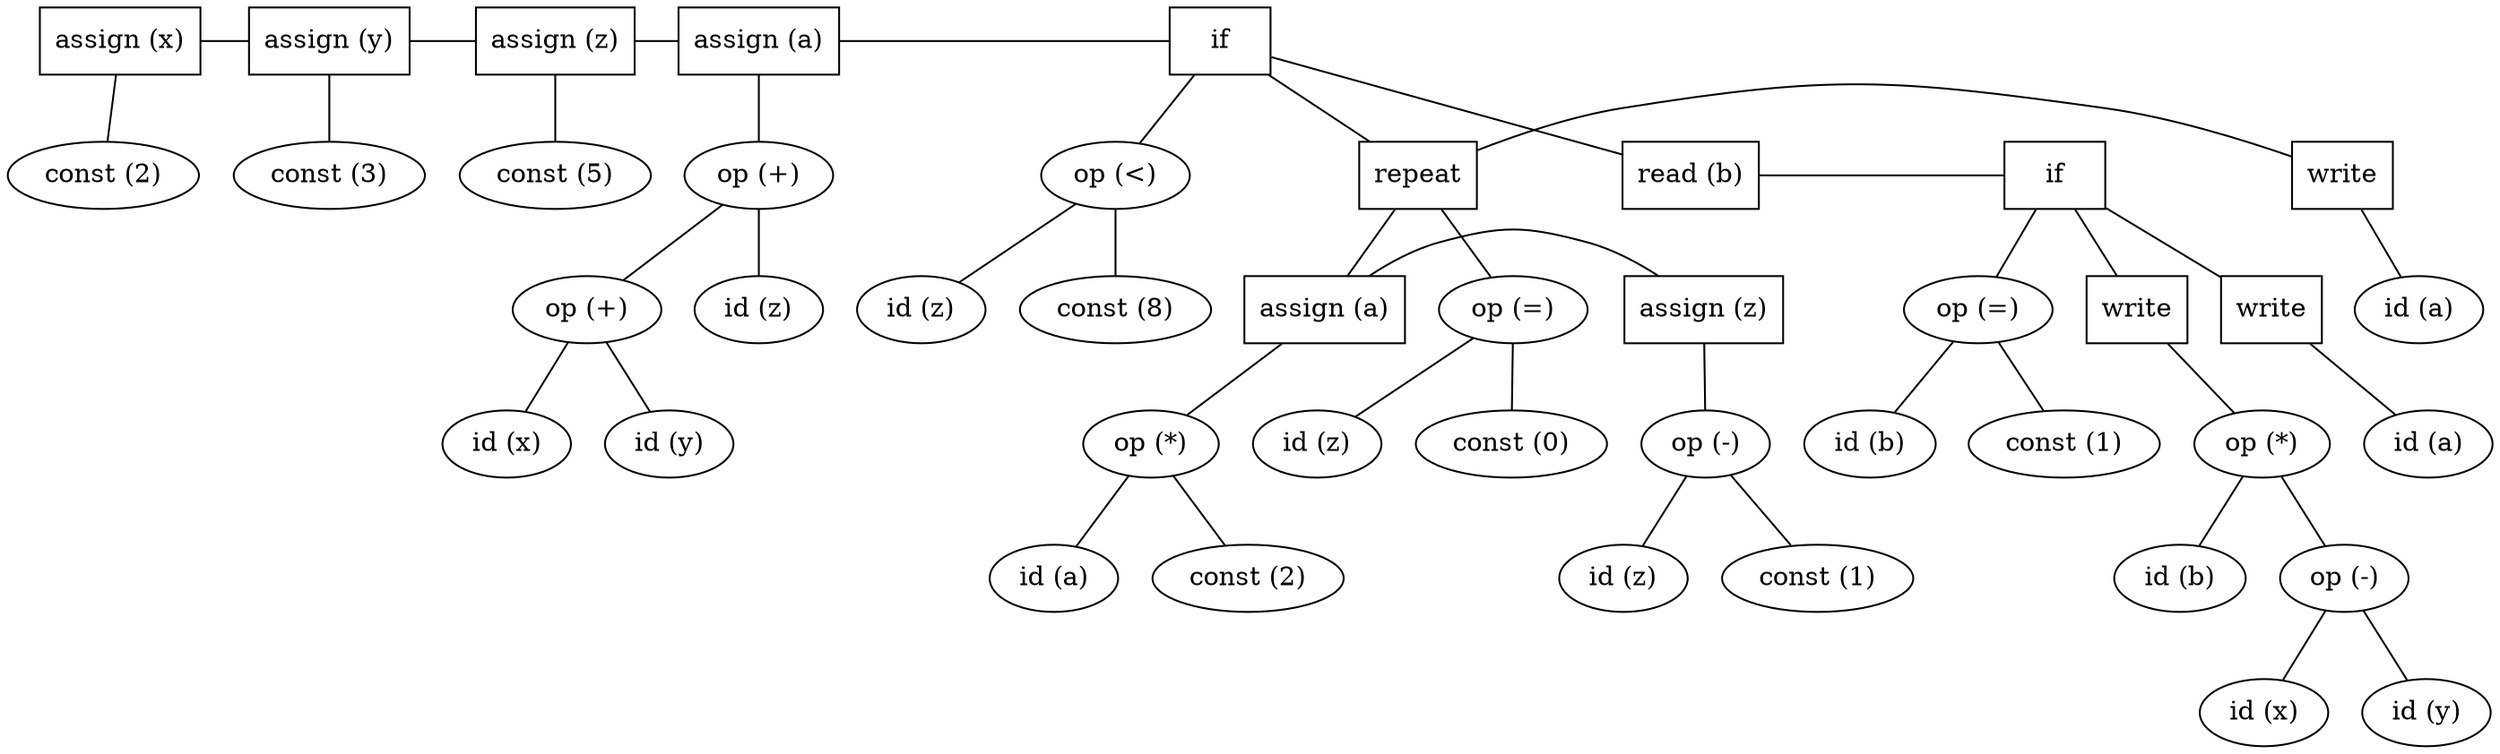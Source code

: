 graph tree {
	ordering=out
	{
		rank=same
		0 [label="assign (x)" shape=rectangle]
		2 [label="assign (y)" shape=rectangle]
		4 [label="assign (z)" shape=rectangle]
		6 [label="assign (a)" shape=rectangle]
		12 [label=if shape=rectangle]
	}
	{
		rank=same
		1 [label="const (2)" shape=""]
		3 [label="const (3)" shape=""]
		5 [label="const (5)" shape=""]
		10 [label="op (+)" shape=""]
		14 [label="op (<)" shape=""]
		16 [label=repeat shape=rectangle]
		28 [label=write shape=rectangle]
		30 [label="read (b)" shape=rectangle]
		31 [label=if shape=rectangle]
	}
	{
		rank=same
		8 [label="op (+)" shape=""]
		11 [label="id (z)" shape=""]
		13 [label="id (z)" shape=""]
		15 [label="const (8)" shape=""]
		17 [label="assign (a)" shape=rectangle]
		21 [label="assign (z)" shape=rectangle]
		26 [label="op (=)" shape=""]
		29 [label="id (a)" shape=""]
		33 [label="op (=)" shape=""]
		35 [label=write shape=rectangle]
		41 [label=write shape=rectangle]
	}
	{
		rank=same
		7 [label="id (x)" shape=""]
		9 [label="id (y)" shape=""]
		19 [label="op (*)" shape=""]
		23 [label="op (-)" shape=""]
		25 [label="id (z)" shape=""]
		27 [label="const (0)" shape=""]
		32 [label="id (b)" shape=""]
		34 [label="const (1)" shape=""]
		37 [label="op (*)" shape=""]
		42 [label="id (a)" shape=""]
	}
	{
		rank=same
		18 [label="id (a)" shape=""]
		20 [label="const (2)" shape=""]
		22 [label="id (z)" shape=""]
		24 [label="const (1)" shape=""]
		36 [label="id (b)" shape=""]
		39 [label="op (-)" shape=""]
	}
	{
		rank=same
		38 [label="id (x)" shape=""]
		40 [label="id (y)" shape=""]
	}
	0 -- 1
	0 -- 2
	2 -- 3
	2 -- 4
	4 -- 5
	4 -- 6
	8 -- 7
	10 -- 8
	8 -- 9
	6 -- 10
	10 -- 11
	6 -- 12
	14 -- 13
	12 -- 14
	14 -- 15
	12 -- 16
	16 -- 17
	19 -- 18
	17 -- 19
	19 -- 20
	17 -- 21
	23 -- 22
	21 -- 23
	23 -- 24
	26 -- 25
	16 -- 26
	26 -- 27
	16 -- 28
	28 -- 29
	12 -- 30
	30 -- 31
	33 -- 32
	31 -- 33
	33 -- 34
	31 -- 35
	37 -- 36
	35 -- 37
	39 -- 38
	37 -- 39
	39 -- 40
	31 -- 41
	41 -- 42
}
